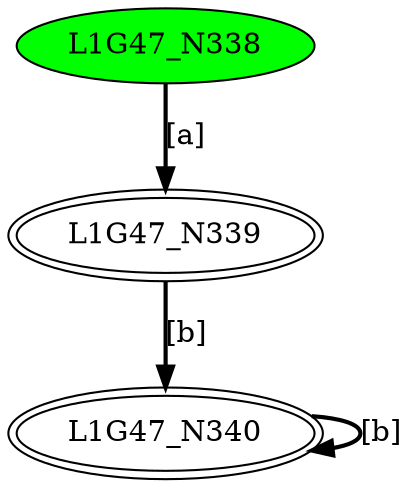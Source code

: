 digraph G47{
"L1G47_N338" [style=filled,fillcolor=green];
"L1G47_N339" [peripheries=2];
"L1G47_N340" [peripheries=2];
"L1G47_N338"->"L1G47_N339" [style = bold, label = "[a]"];
"L1G47_N339"->"L1G47_N340" [style = bold, label = "[b]"];
"L1G47_N340"->"L1G47_N340" [style = bold, label = "[b]"];
}

